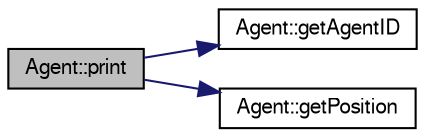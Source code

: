 digraph "Agent::print"
{
  edge [fontname="FreeSans",fontsize="10",labelfontname="FreeSans",labelfontsize="10"];
  node [fontname="FreeSans",fontsize="10",shape=record];
  rankdir="LR";
  Node1 [label="Agent::print",height=0.2,width=0.4,color="black", fillcolor="grey75", style="filled" fontcolor="black"];
  Node1 -> Node2 [color="midnightblue",fontsize="10",style="solid",fontname="FreeSans"];
  Node2 [label="Agent::getAgentID",height=0.2,width=0.4,color="black", fillcolor="white", style="filled",URL="$class_agent.html#a0dc6f9fdb722fddfc12c20806f062cd0"];
  Node1 -> Node3 [color="midnightblue",fontsize="10",style="solid",fontname="FreeSans"];
  Node3 [label="Agent::getPosition",height=0.2,width=0.4,color="black", fillcolor="white", style="filled",URL="$class_agent.html#a00178e547698aefa61a5644727d1ab39"];
}
